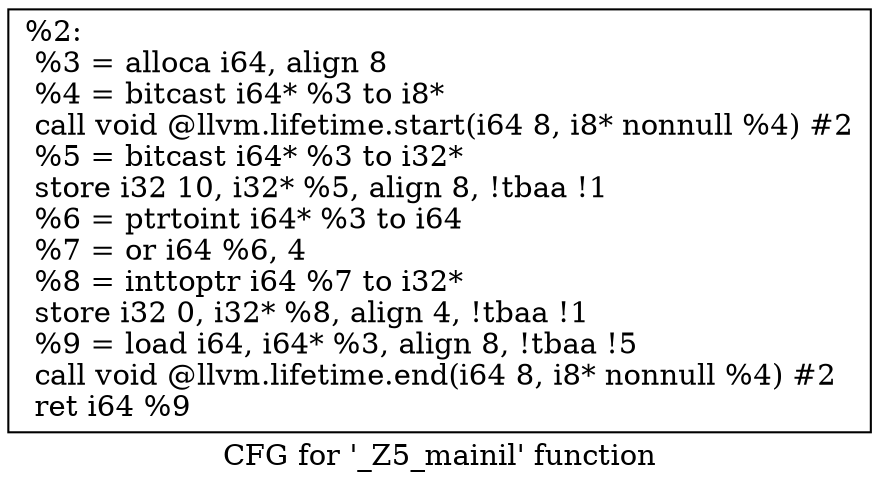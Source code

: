 digraph "CFG for '_Z5_mainil' function" {
	label="CFG for '_Z5_mainil' function";

	Node0x55b8856a2fb0 [shape=record,label="{%2:\l  %3 = alloca i64, align 8\l  %4 = bitcast i64* %3 to i8*\l  call void @llvm.lifetime.start(i64 8, i8* nonnull %4) #2\l  %5 = bitcast i64* %3 to i32*\l  store i32 10, i32* %5, align 8, !tbaa !1\l  %6 = ptrtoint i64* %3 to i64\l  %7 = or i64 %6, 4\l  %8 = inttoptr i64 %7 to i32*\l  store i32 0, i32* %8, align 4, !tbaa !1\l  %9 = load i64, i64* %3, align 8, !tbaa !5\l  call void @llvm.lifetime.end(i64 8, i8* nonnull %4) #2\l  ret i64 %9\l}"];
}
